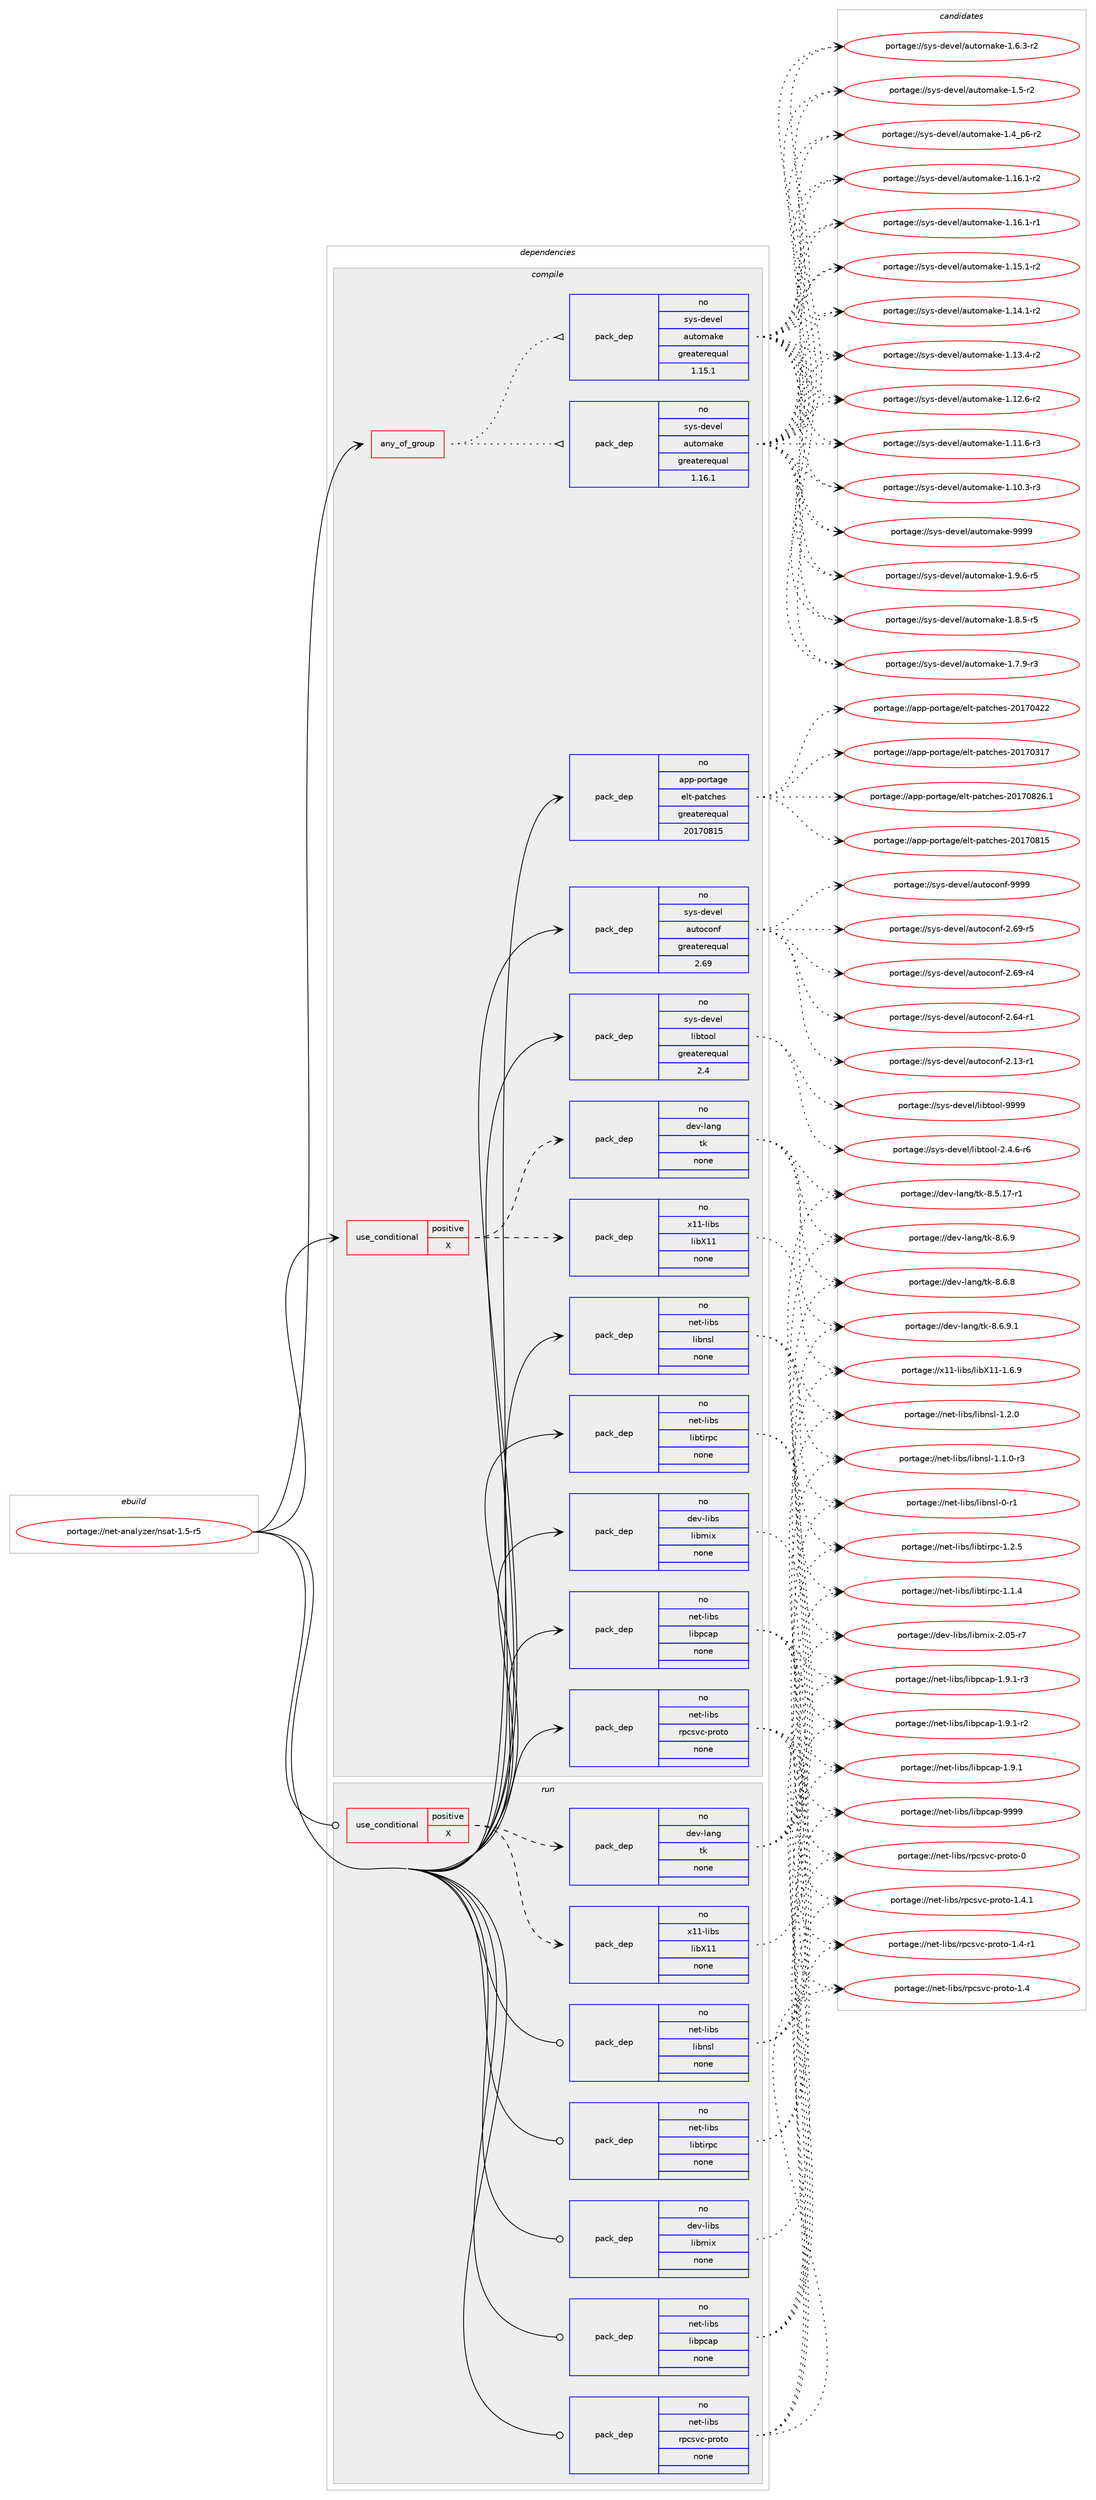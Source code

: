 digraph prolog {

# *************
# Graph options
# *************

newrank=true;
concentrate=true;
compound=true;
graph [rankdir=LR,fontname=Helvetica,fontsize=10,ranksep=1.5];#, ranksep=2.5, nodesep=0.2];
edge  [arrowhead=vee];
node  [fontname=Helvetica,fontsize=10];

# **********
# The ebuild
# **********

subgraph cluster_leftcol {
color=gray;
rank=same;
label=<<i>ebuild</i>>;
id [label="portage://net-analyzer/nsat-1.5-r5", color=red, width=4, href="../net-analyzer/nsat-1.5-r5.svg"];
}

# ****************
# The dependencies
# ****************

subgraph cluster_midcol {
color=gray;
label=<<i>dependencies</i>>;
subgraph cluster_compile {
fillcolor="#eeeeee";
style=filled;
label=<<i>compile</i>>;
subgraph any1614 {
dependency90482 [label=<<TABLE BORDER="0" CELLBORDER="1" CELLSPACING="0" CELLPADDING="4"><TR><TD CELLPADDING="10">any_of_group</TD></TR></TABLE>>, shape=none, color=red];subgraph pack69058 {
dependency90483 [label=<<TABLE BORDER="0" CELLBORDER="1" CELLSPACING="0" CELLPADDING="4" WIDTH="220"><TR><TD ROWSPAN="6" CELLPADDING="30">pack_dep</TD></TR><TR><TD WIDTH="110">no</TD></TR><TR><TD>sys-devel</TD></TR><TR><TD>automake</TD></TR><TR><TD>greaterequal</TD></TR><TR><TD>1.16.1</TD></TR></TABLE>>, shape=none, color=blue];
}
dependency90482:e -> dependency90483:w [weight=20,style="dotted",arrowhead="oinv"];
subgraph pack69059 {
dependency90484 [label=<<TABLE BORDER="0" CELLBORDER="1" CELLSPACING="0" CELLPADDING="4" WIDTH="220"><TR><TD ROWSPAN="6" CELLPADDING="30">pack_dep</TD></TR><TR><TD WIDTH="110">no</TD></TR><TR><TD>sys-devel</TD></TR><TR><TD>automake</TD></TR><TR><TD>greaterequal</TD></TR><TR><TD>1.15.1</TD></TR></TABLE>>, shape=none, color=blue];
}
dependency90482:e -> dependency90484:w [weight=20,style="dotted",arrowhead="oinv"];
}
id:e -> dependency90482:w [weight=20,style="solid",arrowhead="vee"];
subgraph cond19734 {
dependency90485 [label=<<TABLE BORDER="0" CELLBORDER="1" CELLSPACING="0" CELLPADDING="4"><TR><TD ROWSPAN="3" CELLPADDING="10">use_conditional</TD></TR><TR><TD>positive</TD></TR><TR><TD>X</TD></TR></TABLE>>, shape=none, color=red];
subgraph pack69060 {
dependency90486 [label=<<TABLE BORDER="0" CELLBORDER="1" CELLSPACING="0" CELLPADDING="4" WIDTH="220"><TR><TD ROWSPAN="6" CELLPADDING="30">pack_dep</TD></TR><TR><TD WIDTH="110">no</TD></TR><TR><TD>dev-lang</TD></TR><TR><TD>tk</TD></TR><TR><TD>none</TD></TR><TR><TD></TD></TR></TABLE>>, shape=none, color=blue];
}
dependency90485:e -> dependency90486:w [weight=20,style="dashed",arrowhead="vee"];
subgraph pack69061 {
dependency90487 [label=<<TABLE BORDER="0" CELLBORDER="1" CELLSPACING="0" CELLPADDING="4" WIDTH="220"><TR><TD ROWSPAN="6" CELLPADDING="30">pack_dep</TD></TR><TR><TD WIDTH="110">no</TD></TR><TR><TD>x11-libs</TD></TR><TR><TD>libX11</TD></TR><TR><TD>none</TD></TR><TR><TD></TD></TR></TABLE>>, shape=none, color=blue];
}
dependency90485:e -> dependency90487:w [weight=20,style="dashed",arrowhead="vee"];
}
id:e -> dependency90485:w [weight=20,style="solid",arrowhead="vee"];
subgraph pack69062 {
dependency90488 [label=<<TABLE BORDER="0" CELLBORDER="1" CELLSPACING="0" CELLPADDING="4" WIDTH="220"><TR><TD ROWSPAN="6" CELLPADDING="30">pack_dep</TD></TR><TR><TD WIDTH="110">no</TD></TR><TR><TD>app-portage</TD></TR><TR><TD>elt-patches</TD></TR><TR><TD>greaterequal</TD></TR><TR><TD>20170815</TD></TR></TABLE>>, shape=none, color=blue];
}
id:e -> dependency90488:w [weight=20,style="solid",arrowhead="vee"];
subgraph pack69063 {
dependency90489 [label=<<TABLE BORDER="0" CELLBORDER="1" CELLSPACING="0" CELLPADDING="4" WIDTH="220"><TR><TD ROWSPAN="6" CELLPADDING="30">pack_dep</TD></TR><TR><TD WIDTH="110">no</TD></TR><TR><TD>dev-libs</TD></TR><TR><TD>libmix</TD></TR><TR><TD>none</TD></TR><TR><TD></TD></TR></TABLE>>, shape=none, color=blue];
}
id:e -> dependency90489:w [weight=20,style="solid",arrowhead="vee"];
subgraph pack69064 {
dependency90490 [label=<<TABLE BORDER="0" CELLBORDER="1" CELLSPACING="0" CELLPADDING="4" WIDTH="220"><TR><TD ROWSPAN="6" CELLPADDING="30">pack_dep</TD></TR><TR><TD WIDTH="110">no</TD></TR><TR><TD>net-libs</TD></TR><TR><TD>libnsl</TD></TR><TR><TD>none</TD></TR><TR><TD></TD></TR></TABLE>>, shape=none, color=blue];
}
id:e -> dependency90490:w [weight=20,style="solid",arrowhead="vee"];
subgraph pack69065 {
dependency90491 [label=<<TABLE BORDER="0" CELLBORDER="1" CELLSPACING="0" CELLPADDING="4" WIDTH="220"><TR><TD ROWSPAN="6" CELLPADDING="30">pack_dep</TD></TR><TR><TD WIDTH="110">no</TD></TR><TR><TD>net-libs</TD></TR><TR><TD>libpcap</TD></TR><TR><TD>none</TD></TR><TR><TD></TD></TR></TABLE>>, shape=none, color=blue];
}
id:e -> dependency90491:w [weight=20,style="solid",arrowhead="vee"];
subgraph pack69066 {
dependency90492 [label=<<TABLE BORDER="0" CELLBORDER="1" CELLSPACING="0" CELLPADDING="4" WIDTH="220"><TR><TD ROWSPAN="6" CELLPADDING="30">pack_dep</TD></TR><TR><TD WIDTH="110">no</TD></TR><TR><TD>net-libs</TD></TR><TR><TD>libtirpc</TD></TR><TR><TD>none</TD></TR><TR><TD></TD></TR></TABLE>>, shape=none, color=blue];
}
id:e -> dependency90492:w [weight=20,style="solid",arrowhead="vee"];
subgraph pack69067 {
dependency90493 [label=<<TABLE BORDER="0" CELLBORDER="1" CELLSPACING="0" CELLPADDING="4" WIDTH="220"><TR><TD ROWSPAN="6" CELLPADDING="30">pack_dep</TD></TR><TR><TD WIDTH="110">no</TD></TR><TR><TD>net-libs</TD></TR><TR><TD>rpcsvc-proto</TD></TR><TR><TD>none</TD></TR><TR><TD></TD></TR></TABLE>>, shape=none, color=blue];
}
id:e -> dependency90493:w [weight=20,style="solid",arrowhead="vee"];
subgraph pack69068 {
dependency90494 [label=<<TABLE BORDER="0" CELLBORDER="1" CELLSPACING="0" CELLPADDING="4" WIDTH="220"><TR><TD ROWSPAN="6" CELLPADDING="30">pack_dep</TD></TR><TR><TD WIDTH="110">no</TD></TR><TR><TD>sys-devel</TD></TR><TR><TD>autoconf</TD></TR><TR><TD>greaterequal</TD></TR><TR><TD>2.69</TD></TR></TABLE>>, shape=none, color=blue];
}
id:e -> dependency90494:w [weight=20,style="solid",arrowhead="vee"];
subgraph pack69069 {
dependency90495 [label=<<TABLE BORDER="0" CELLBORDER="1" CELLSPACING="0" CELLPADDING="4" WIDTH="220"><TR><TD ROWSPAN="6" CELLPADDING="30">pack_dep</TD></TR><TR><TD WIDTH="110">no</TD></TR><TR><TD>sys-devel</TD></TR><TR><TD>libtool</TD></TR><TR><TD>greaterequal</TD></TR><TR><TD>2.4</TD></TR></TABLE>>, shape=none, color=blue];
}
id:e -> dependency90495:w [weight=20,style="solid",arrowhead="vee"];
}
subgraph cluster_compileandrun {
fillcolor="#eeeeee";
style=filled;
label=<<i>compile and run</i>>;
}
subgraph cluster_run {
fillcolor="#eeeeee";
style=filled;
label=<<i>run</i>>;
subgraph cond19735 {
dependency90496 [label=<<TABLE BORDER="0" CELLBORDER="1" CELLSPACING="0" CELLPADDING="4"><TR><TD ROWSPAN="3" CELLPADDING="10">use_conditional</TD></TR><TR><TD>positive</TD></TR><TR><TD>X</TD></TR></TABLE>>, shape=none, color=red];
subgraph pack69070 {
dependency90497 [label=<<TABLE BORDER="0" CELLBORDER="1" CELLSPACING="0" CELLPADDING="4" WIDTH="220"><TR><TD ROWSPAN="6" CELLPADDING="30">pack_dep</TD></TR><TR><TD WIDTH="110">no</TD></TR><TR><TD>dev-lang</TD></TR><TR><TD>tk</TD></TR><TR><TD>none</TD></TR><TR><TD></TD></TR></TABLE>>, shape=none, color=blue];
}
dependency90496:e -> dependency90497:w [weight=20,style="dashed",arrowhead="vee"];
subgraph pack69071 {
dependency90498 [label=<<TABLE BORDER="0" CELLBORDER="1" CELLSPACING="0" CELLPADDING="4" WIDTH="220"><TR><TD ROWSPAN="6" CELLPADDING="30">pack_dep</TD></TR><TR><TD WIDTH="110">no</TD></TR><TR><TD>x11-libs</TD></TR><TR><TD>libX11</TD></TR><TR><TD>none</TD></TR><TR><TD></TD></TR></TABLE>>, shape=none, color=blue];
}
dependency90496:e -> dependency90498:w [weight=20,style="dashed",arrowhead="vee"];
}
id:e -> dependency90496:w [weight=20,style="solid",arrowhead="odot"];
subgraph pack69072 {
dependency90499 [label=<<TABLE BORDER="0" CELLBORDER="1" CELLSPACING="0" CELLPADDING="4" WIDTH="220"><TR><TD ROWSPAN="6" CELLPADDING="30">pack_dep</TD></TR><TR><TD WIDTH="110">no</TD></TR><TR><TD>dev-libs</TD></TR><TR><TD>libmix</TD></TR><TR><TD>none</TD></TR><TR><TD></TD></TR></TABLE>>, shape=none, color=blue];
}
id:e -> dependency90499:w [weight=20,style="solid",arrowhead="odot"];
subgraph pack69073 {
dependency90500 [label=<<TABLE BORDER="0" CELLBORDER="1" CELLSPACING="0" CELLPADDING="4" WIDTH="220"><TR><TD ROWSPAN="6" CELLPADDING="30">pack_dep</TD></TR><TR><TD WIDTH="110">no</TD></TR><TR><TD>net-libs</TD></TR><TR><TD>libnsl</TD></TR><TR><TD>none</TD></TR><TR><TD></TD></TR></TABLE>>, shape=none, color=blue];
}
id:e -> dependency90500:w [weight=20,style="solid",arrowhead="odot"];
subgraph pack69074 {
dependency90501 [label=<<TABLE BORDER="0" CELLBORDER="1" CELLSPACING="0" CELLPADDING="4" WIDTH="220"><TR><TD ROWSPAN="6" CELLPADDING="30">pack_dep</TD></TR><TR><TD WIDTH="110">no</TD></TR><TR><TD>net-libs</TD></TR><TR><TD>libpcap</TD></TR><TR><TD>none</TD></TR><TR><TD></TD></TR></TABLE>>, shape=none, color=blue];
}
id:e -> dependency90501:w [weight=20,style="solid",arrowhead="odot"];
subgraph pack69075 {
dependency90502 [label=<<TABLE BORDER="0" CELLBORDER="1" CELLSPACING="0" CELLPADDING="4" WIDTH="220"><TR><TD ROWSPAN="6" CELLPADDING="30">pack_dep</TD></TR><TR><TD WIDTH="110">no</TD></TR><TR><TD>net-libs</TD></TR><TR><TD>libtirpc</TD></TR><TR><TD>none</TD></TR><TR><TD></TD></TR></TABLE>>, shape=none, color=blue];
}
id:e -> dependency90502:w [weight=20,style="solid",arrowhead="odot"];
subgraph pack69076 {
dependency90503 [label=<<TABLE BORDER="0" CELLBORDER="1" CELLSPACING="0" CELLPADDING="4" WIDTH="220"><TR><TD ROWSPAN="6" CELLPADDING="30">pack_dep</TD></TR><TR><TD WIDTH="110">no</TD></TR><TR><TD>net-libs</TD></TR><TR><TD>rpcsvc-proto</TD></TR><TR><TD>none</TD></TR><TR><TD></TD></TR></TABLE>>, shape=none, color=blue];
}
id:e -> dependency90503:w [weight=20,style="solid",arrowhead="odot"];
}
}

# **************
# The candidates
# **************

subgraph cluster_choices {
rank=same;
color=gray;
label=<<i>candidates</i>>;

subgraph choice69058 {
color=black;
nodesep=1;
choice115121115451001011181011084797117116111109971071014557575757 [label="portage://sys-devel/automake-9999", color=red, width=4,href="../sys-devel/automake-9999.svg"];
choice115121115451001011181011084797117116111109971071014549465746544511453 [label="portage://sys-devel/automake-1.9.6-r5", color=red, width=4,href="../sys-devel/automake-1.9.6-r5.svg"];
choice115121115451001011181011084797117116111109971071014549465646534511453 [label="portage://sys-devel/automake-1.8.5-r5", color=red, width=4,href="../sys-devel/automake-1.8.5-r5.svg"];
choice115121115451001011181011084797117116111109971071014549465546574511451 [label="portage://sys-devel/automake-1.7.9-r3", color=red, width=4,href="../sys-devel/automake-1.7.9-r3.svg"];
choice115121115451001011181011084797117116111109971071014549465446514511450 [label="portage://sys-devel/automake-1.6.3-r2", color=red, width=4,href="../sys-devel/automake-1.6.3-r2.svg"];
choice11512111545100101118101108479711711611110997107101454946534511450 [label="portage://sys-devel/automake-1.5-r2", color=red, width=4,href="../sys-devel/automake-1.5-r2.svg"];
choice115121115451001011181011084797117116111109971071014549465295112544511450 [label="portage://sys-devel/automake-1.4_p6-r2", color=red, width=4,href="../sys-devel/automake-1.4_p6-r2.svg"];
choice11512111545100101118101108479711711611110997107101454946495446494511450 [label="portage://sys-devel/automake-1.16.1-r2", color=red, width=4,href="../sys-devel/automake-1.16.1-r2.svg"];
choice11512111545100101118101108479711711611110997107101454946495446494511449 [label="portage://sys-devel/automake-1.16.1-r1", color=red, width=4,href="../sys-devel/automake-1.16.1-r1.svg"];
choice11512111545100101118101108479711711611110997107101454946495346494511450 [label="portage://sys-devel/automake-1.15.1-r2", color=red, width=4,href="../sys-devel/automake-1.15.1-r2.svg"];
choice11512111545100101118101108479711711611110997107101454946495246494511450 [label="portage://sys-devel/automake-1.14.1-r2", color=red, width=4,href="../sys-devel/automake-1.14.1-r2.svg"];
choice11512111545100101118101108479711711611110997107101454946495146524511450 [label="portage://sys-devel/automake-1.13.4-r2", color=red, width=4,href="../sys-devel/automake-1.13.4-r2.svg"];
choice11512111545100101118101108479711711611110997107101454946495046544511450 [label="portage://sys-devel/automake-1.12.6-r2", color=red, width=4,href="../sys-devel/automake-1.12.6-r2.svg"];
choice11512111545100101118101108479711711611110997107101454946494946544511451 [label="portage://sys-devel/automake-1.11.6-r3", color=red, width=4,href="../sys-devel/automake-1.11.6-r3.svg"];
choice11512111545100101118101108479711711611110997107101454946494846514511451 [label="portage://sys-devel/automake-1.10.3-r3", color=red, width=4,href="../sys-devel/automake-1.10.3-r3.svg"];
dependency90483:e -> choice115121115451001011181011084797117116111109971071014557575757:w [style=dotted,weight="100"];
dependency90483:e -> choice115121115451001011181011084797117116111109971071014549465746544511453:w [style=dotted,weight="100"];
dependency90483:e -> choice115121115451001011181011084797117116111109971071014549465646534511453:w [style=dotted,weight="100"];
dependency90483:e -> choice115121115451001011181011084797117116111109971071014549465546574511451:w [style=dotted,weight="100"];
dependency90483:e -> choice115121115451001011181011084797117116111109971071014549465446514511450:w [style=dotted,weight="100"];
dependency90483:e -> choice11512111545100101118101108479711711611110997107101454946534511450:w [style=dotted,weight="100"];
dependency90483:e -> choice115121115451001011181011084797117116111109971071014549465295112544511450:w [style=dotted,weight="100"];
dependency90483:e -> choice11512111545100101118101108479711711611110997107101454946495446494511450:w [style=dotted,weight="100"];
dependency90483:e -> choice11512111545100101118101108479711711611110997107101454946495446494511449:w [style=dotted,weight="100"];
dependency90483:e -> choice11512111545100101118101108479711711611110997107101454946495346494511450:w [style=dotted,weight="100"];
dependency90483:e -> choice11512111545100101118101108479711711611110997107101454946495246494511450:w [style=dotted,weight="100"];
dependency90483:e -> choice11512111545100101118101108479711711611110997107101454946495146524511450:w [style=dotted,weight="100"];
dependency90483:e -> choice11512111545100101118101108479711711611110997107101454946495046544511450:w [style=dotted,weight="100"];
dependency90483:e -> choice11512111545100101118101108479711711611110997107101454946494946544511451:w [style=dotted,weight="100"];
dependency90483:e -> choice11512111545100101118101108479711711611110997107101454946494846514511451:w [style=dotted,weight="100"];
}
subgraph choice69059 {
color=black;
nodesep=1;
choice115121115451001011181011084797117116111109971071014557575757 [label="portage://sys-devel/automake-9999", color=red, width=4,href="../sys-devel/automake-9999.svg"];
choice115121115451001011181011084797117116111109971071014549465746544511453 [label="portage://sys-devel/automake-1.9.6-r5", color=red, width=4,href="../sys-devel/automake-1.9.6-r5.svg"];
choice115121115451001011181011084797117116111109971071014549465646534511453 [label="portage://sys-devel/automake-1.8.5-r5", color=red, width=4,href="../sys-devel/automake-1.8.5-r5.svg"];
choice115121115451001011181011084797117116111109971071014549465546574511451 [label="portage://sys-devel/automake-1.7.9-r3", color=red, width=4,href="../sys-devel/automake-1.7.9-r3.svg"];
choice115121115451001011181011084797117116111109971071014549465446514511450 [label="portage://sys-devel/automake-1.6.3-r2", color=red, width=4,href="../sys-devel/automake-1.6.3-r2.svg"];
choice11512111545100101118101108479711711611110997107101454946534511450 [label="portage://sys-devel/automake-1.5-r2", color=red, width=4,href="../sys-devel/automake-1.5-r2.svg"];
choice115121115451001011181011084797117116111109971071014549465295112544511450 [label="portage://sys-devel/automake-1.4_p6-r2", color=red, width=4,href="../sys-devel/automake-1.4_p6-r2.svg"];
choice11512111545100101118101108479711711611110997107101454946495446494511450 [label="portage://sys-devel/automake-1.16.1-r2", color=red, width=4,href="../sys-devel/automake-1.16.1-r2.svg"];
choice11512111545100101118101108479711711611110997107101454946495446494511449 [label="portage://sys-devel/automake-1.16.1-r1", color=red, width=4,href="../sys-devel/automake-1.16.1-r1.svg"];
choice11512111545100101118101108479711711611110997107101454946495346494511450 [label="portage://sys-devel/automake-1.15.1-r2", color=red, width=4,href="../sys-devel/automake-1.15.1-r2.svg"];
choice11512111545100101118101108479711711611110997107101454946495246494511450 [label="portage://sys-devel/automake-1.14.1-r2", color=red, width=4,href="../sys-devel/automake-1.14.1-r2.svg"];
choice11512111545100101118101108479711711611110997107101454946495146524511450 [label="portage://sys-devel/automake-1.13.4-r2", color=red, width=4,href="../sys-devel/automake-1.13.4-r2.svg"];
choice11512111545100101118101108479711711611110997107101454946495046544511450 [label="portage://sys-devel/automake-1.12.6-r2", color=red, width=4,href="../sys-devel/automake-1.12.6-r2.svg"];
choice11512111545100101118101108479711711611110997107101454946494946544511451 [label="portage://sys-devel/automake-1.11.6-r3", color=red, width=4,href="../sys-devel/automake-1.11.6-r3.svg"];
choice11512111545100101118101108479711711611110997107101454946494846514511451 [label="portage://sys-devel/automake-1.10.3-r3", color=red, width=4,href="../sys-devel/automake-1.10.3-r3.svg"];
dependency90484:e -> choice115121115451001011181011084797117116111109971071014557575757:w [style=dotted,weight="100"];
dependency90484:e -> choice115121115451001011181011084797117116111109971071014549465746544511453:w [style=dotted,weight="100"];
dependency90484:e -> choice115121115451001011181011084797117116111109971071014549465646534511453:w [style=dotted,weight="100"];
dependency90484:e -> choice115121115451001011181011084797117116111109971071014549465546574511451:w [style=dotted,weight="100"];
dependency90484:e -> choice115121115451001011181011084797117116111109971071014549465446514511450:w [style=dotted,weight="100"];
dependency90484:e -> choice11512111545100101118101108479711711611110997107101454946534511450:w [style=dotted,weight="100"];
dependency90484:e -> choice115121115451001011181011084797117116111109971071014549465295112544511450:w [style=dotted,weight="100"];
dependency90484:e -> choice11512111545100101118101108479711711611110997107101454946495446494511450:w [style=dotted,weight="100"];
dependency90484:e -> choice11512111545100101118101108479711711611110997107101454946495446494511449:w [style=dotted,weight="100"];
dependency90484:e -> choice11512111545100101118101108479711711611110997107101454946495346494511450:w [style=dotted,weight="100"];
dependency90484:e -> choice11512111545100101118101108479711711611110997107101454946495246494511450:w [style=dotted,weight="100"];
dependency90484:e -> choice11512111545100101118101108479711711611110997107101454946495146524511450:w [style=dotted,weight="100"];
dependency90484:e -> choice11512111545100101118101108479711711611110997107101454946495046544511450:w [style=dotted,weight="100"];
dependency90484:e -> choice11512111545100101118101108479711711611110997107101454946494946544511451:w [style=dotted,weight="100"];
dependency90484:e -> choice11512111545100101118101108479711711611110997107101454946494846514511451:w [style=dotted,weight="100"];
}
subgraph choice69060 {
color=black;
nodesep=1;
choice1001011184510897110103471161074556465446574649 [label="portage://dev-lang/tk-8.6.9.1", color=red, width=4,href="../dev-lang/tk-8.6.9.1.svg"];
choice100101118451089711010347116107455646544657 [label="portage://dev-lang/tk-8.6.9", color=red, width=4,href="../dev-lang/tk-8.6.9.svg"];
choice100101118451089711010347116107455646544656 [label="portage://dev-lang/tk-8.6.8", color=red, width=4,href="../dev-lang/tk-8.6.8.svg"];
choice100101118451089711010347116107455646534649554511449 [label="portage://dev-lang/tk-8.5.17-r1", color=red, width=4,href="../dev-lang/tk-8.5.17-r1.svg"];
dependency90486:e -> choice1001011184510897110103471161074556465446574649:w [style=dotted,weight="100"];
dependency90486:e -> choice100101118451089711010347116107455646544657:w [style=dotted,weight="100"];
dependency90486:e -> choice100101118451089711010347116107455646544656:w [style=dotted,weight="100"];
dependency90486:e -> choice100101118451089711010347116107455646534649554511449:w [style=dotted,weight="100"];
}
subgraph choice69061 {
color=black;
nodesep=1;
choice120494945108105981154710810598884949454946544657 [label="portage://x11-libs/libX11-1.6.9", color=red, width=4,href="../x11-libs/libX11-1.6.9.svg"];
dependency90487:e -> choice120494945108105981154710810598884949454946544657:w [style=dotted,weight="100"];
}
subgraph choice69062 {
color=black;
nodesep=1;
choice971121124511211111411697103101471011081164511297116991041011154550484955485650544649 [label="portage://app-portage/elt-patches-20170826.1", color=red, width=4,href="../app-portage/elt-patches-20170826.1.svg"];
choice97112112451121111141169710310147101108116451129711699104101115455048495548564953 [label="portage://app-portage/elt-patches-20170815", color=red, width=4,href="../app-portage/elt-patches-20170815.svg"];
choice97112112451121111141169710310147101108116451129711699104101115455048495548525050 [label="portage://app-portage/elt-patches-20170422", color=red, width=4,href="../app-portage/elt-patches-20170422.svg"];
choice97112112451121111141169710310147101108116451129711699104101115455048495548514955 [label="portage://app-portage/elt-patches-20170317", color=red, width=4,href="../app-portage/elt-patches-20170317.svg"];
dependency90488:e -> choice971121124511211111411697103101471011081164511297116991041011154550484955485650544649:w [style=dotted,weight="100"];
dependency90488:e -> choice97112112451121111141169710310147101108116451129711699104101115455048495548564953:w [style=dotted,weight="100"];
dependency90488:e -> choice97112112451121111141169710310147101108116451129711699104101115455048495548525050:w [style=dotted,weight="100"];
dependency90488:e -> choice97112112451121111141169710310147101108116451129711699104101115455048495548514955:w [style=dotted,weight="100"];
}
subgraph choice69063 {
color=black;
nodesep=1;
choice1001011184510810598115471081059810910512045504648534511455 [label="portage://dev-libs/libmix-2.05-r7", color=red, width=4,href="../dev-libs/libmix-2.05-r7.svg"];
dependency90489:e -> choice1001011184510810598115471081059810910512045504648534511455:w [style=dotted,weight="100"];
}
subgraph choice69064 {
color=black;
nodesep=1;
choice11010111645108105981154710810598110115108454946504648 [label="portage://net-libs/libnsl-1.2.0", color=red, width=4,href="../net-libs/libnsl-1.2.0.svg"];
choice110101116451081059811547108105981101151084549464946484511451 [label="portage://net-libs/libnsl-1.1.0-r3", color=red, width=4,href="../net-libs/libnsl-1.1.0-r3.svg"];
choice1101011164510810598115471081059811011510845484511449 [label="portage://net-libs/libnsl-0-r1", color=red, width=4,href="../net-libs/libnsl-0-r1.svg"];
dependency90490:e -> choice11010111645108105981154710810598110115108454946504648:w [style=dotted,weight="100"];
dependency90490:e -> choice110101116451081059811547108105981101151084549464946484511451:w [style=dotted,weight="100"];
dependency90490:e -> choice1101011164510810598115471081059811011510845484511449:w [style=dotted,weight="100"];
}
subgraph choice69065 {
color=black;
nodesep=1;
choice1101011164510810598115471081059811299971124557575757 [label="portage://net-libs/libpcap-9999", color=red, width=4,href="../net-libs/libpcap-9999.svg"];
choice1101011164510810598115471081059811299971124549465746494511451 [label="portage://net-libs/libpcap-1.9.1-r3", color=red, width=4,href="../net-libs/libpcap-1.9.1-r3.svg"];
choice1101011164510810598115471081059811299971124549465746494511450 [label="portage://net-libs/libpcap-1.9.1-r2", color=red, width=4,href="../net-libs/libpcap-1.9.1-r2.svg"];
choice110101116451081059811547108105981129997112454946574649 [label="portage://net-libs/libpcap-1.9.1", color=red, width=4,href="../net-libs/libpcap-1.9.1.svg"];
dependency90491:e -> choice1101011164510810598115471081059811299971124557575757:w [style=dotted,weight="100"];
dependency90491:e -> choice1101011164510810598115471081059811299971124549465746494511451:w [style=dotted,weight="100"];
dependency90491:e -> choice1101011164510810598115471081059811299971124549465746494511450:w [style=dotted,weight="100"];
dependency90491:e -> choice110101116451081059811547108105981129997112454946574649:w [style=dotted,weight="100"];
}
subgraph choice69066 {
color=black;
nodesep=1;
choice1101011164510810598115471081059811610511411299454946504653 [label="portage://net-libs/libtirpc-1.2.5", color=red, width=4,href="../net-libs/libtirpc-1.2.5.svg"];
choice1101011164510810598115471081059811610511411299454946494652 [label="portage://net-libs/libtirpc-1.1.4", color=red, width=4,href="../net-libs/libtirpc-1.1.4.svg"];
dependency90492:e -> choice1101011164510810598115471081059811610511411299454946504653:w [style=dotted,weight="100"];
dependency90492:e -> choice1101011164510810598115471081059811610511411299454946494652:w [style=dotted,weight="100"];
}
subgraph choice69067 {
color=black;
nodesep=1;
choice110101116451081059811547114112991151189945112114111116111454946524649 [label="portage://net-libs/rpcsvc-proto-1.4.1", color=red, width=4,href="../net-libs/rpcsvc-proto-1.4.1.svg"];
choice110101116451081059811547114112991151189945112114111116111454946524511449 [label="portage://net-libs/rpcsvc-proto-1.4-r1", color=red, width=4,href="../net-libs/rpcsvc-proto-1.4-r1.svg"];
choice11010111645108105981154711411299115118994511211411111611145494652 [label="portage://net-libs/rpcsvc-proto-1.4", color=red, width=4,href="../net-libs/rpcsvc-proto-1.4.svg"];
choice1101011164510810598115471141129911511899451121141111161114548 [label="portage://net-libs/rpcsvc-proto-0", color=red, width=4,href="../net-libs/rpcsvc-proto-0.svg"];
dependency90493:e -> choice110101116451081059811547114112991151189945112114111116111454946524649:w [style=dotted,weight="100"];
dependency90493:e -> choice110101116451081059811547114112991151189945112114111116111454946524511449:w [style=dotted,weight="100"];
dependency90493:e -> choice11010111645108105981154711411299115118994511211411111611145494652:w [style=dotted,weight="100"];
dependency90493:e -> choice1101011164510810598115471141129911511899451121141111161114548:w [style=dotted,weight="100"];
}
subgraph choice69068 {
color=black;
nodesep=1;
choice115121115451001011181011084797117116111991111101024557575757 [label="portage://sys-devel/autoconf-9999", color=red, width=4,href="../sys-devel/autoconf-9999.svg"];
choice1151211154510010111810110847971171161119911111010245504654574511453 [label="portage://sys-devel/autoconf-2.69-r5", color=red, width=4,href="../sys-devel/autoconf-2.69-r5.svg"];
choice1151211154510010111810110847971171161119911111010245504654574511452 [label="portage://sys-devel/autoconf-2.69-r4", color=red, width=4,href="../sys-devel/autoconf-2.69-r4.svg"];
choice1151211154510010111810110847971171161119911111010245504654524511449 [label="portage://sys-devel/autoconf-2.64-r1", color=red, width=4,href="../sys-devel/autoconf-2.64-r1.svg"];
choice1151211154510010111810110847971171161119911111010245504649514511449 [label="portage://sys-devel/autoconf-2.13-r1", color=red, width=4,href="../sys-devel/autoconf-2.13-r1.svg"];
dependency90494:e -> choice115121115451001011181011084797117116111991111101024557575757:w [style=dotted,weight="100"];
dependency90494:e -> choice1151211154510010111810110847971171161119911111010245504654574511453:w [style=dotted,weight="100"];
dependency90494:e -> choice1151211154510010111810110847971171161119911111010245504654574511452:w [style=dotted,weight="100"];
dependency90494:e -> choice1151211154510010111810110847971171161119911111010245504654524511449:w [style=dotted,weight="100"];
dependency90494:e -> choice1151211154510010111810110847971171161119911111010245504649514511449:w [style=dotted,weight="100"];
}
subgraph choice69069 {
color=black;
nodesep=1;
choice1151211154510010111810110847108105981161111111084557575757 [label="portage://sys-devel/libtool-9999", color=red, width=4,href="../sys-devel/libtool-9999.svg"];
choice1151211154510010111810110847108105981161111111084550465246544511454 [label="portage://sys-devel/libtool-2.4.6-r6", color=red, width=4,href="../sys-devel/libtool-2.4.6-r6.svg"];
dependency90495:e -> choice1151211154510010111810110847108105981161111111084557575757:w [style=dotted,weight="100"];
dependency90495:e -> choice1151211154510010111810110847108105981161111111084550465246544511454:w [style=dotted,weight="100"];
}
subgraph choice69070 {
color=black;
nodesep=1;
choice1001011184510897110103471161074556465446574649 [label="portage://dev-lang/tk-8.6.9.1", color=red, width=4,href="../dev-lang/tk-8.6.9.1.svg"];
choice100101118451089711010347116107455646544657 [label="portage://dev-lang/tk-8.6.9", color=red, width=4,href="../dev-lang/tk-8.6.9.svg"];
choice100101118451089711010347116107455646544656 [label="portage://dev-lang/tk-8.6.8", color=red, width=4,href="../dev-lang/tk-8.6.8.svg"];
choice100101118451089711010347116107455646534649554511449 [label="portage://dev-lang/tk-8.5.17-r1", color=red, width=4,href="../dev-lang/tk-8.5.17-r1.svg"];
dependency90497:e -> choice1001011184510897110103471161074556465446574649:w [style=dotted,weight="100"];
dependency90497:e -> choice100101118451089711010347116107455646544657:w [style=dotted,weight="100"];
dependency90497:e -> choice100101118451089711010347116107455646544656:w [style=dotted,weight="100"];
dependency90497:e -> choice100101118451089711010347116107455646534649554511449:w [style=dotted,weight="100"];
}
subgraph choice69071 {
color=black;
nodesep=1;
choice120494945108105981154710810598884949454946544657 [label="portage://x11-libs/libX11-1.6.9", color=red, width=4,href="../x11-libs/libX11-1.6.9.svg"];
dependency90498:e -> choice120494945108105981154710810598884949454946544657:w [style=dotted,weight="100"];
}
subgraph choice69072 {
color=black;
nodesep=1;
choice1001011184510810598115471081059810910512045504648534511455 [label="portage://dev-libs/libmix-2.05-r7", color=red, width=4,href="../dev-libs/libmix-2.05-r7.svg"];
dependency90499:e -> choice1001011184510810598115471081059810910512045504648534511455:w [style=dotted,weight="100"];
}
subgraph choice69073 {
color=black;
nodesep=1;
choice11010111645108105981154710810598110115108454946504648 [label="portage://net-libs/libnsl-1.2.0", color=red, width=4,href="../net-libs/libnsl-1.2.0.svg"];
choice110101116451081059811547108105981101151084549464946484511451 [label="portage://net-libs/libnsl-1.1.0-r3", color=red, width=4,href="../net-libs/libnsl-1.1.0-r3.svg"];
choice1101011164510810598115471081059811011510845484511449 [label="portage://net-libs/libnsl-0-r1", color=red, width=4,href="../net-libs/libnsl-0-r1.svg"];
dependency90500:e -> choice11010111645108105981154710810598110115108454946504648:w [style=dotted,weight="100"];
dependency90500:e -> choice110101116451081059811547108105981101151084549464946484511451:w [style=dotted,weight="100"];
dependency90500:e -> choice1101011164510810598115471081059811011510845484511449:w [style=dotted,weight="100"];
}
subgraph choice69074 {
color=black;
nodesep=1;
choice1101011164510810598115471081059811299971124557575757 [label="portage://net-libs/libpcap-9999", color=red, width=4,href="../net-libs/libpcap-9999.svg"];
choice1101011164510810598115471081059811299971124549465746494511451 [label="portage://net-libs/libpcap-1.9.1-r3", color=red, width=4,href="../net-libs/libpcap-1.9.1-r3.svg"];
choice1101011164510810598115471081059811299971124549465746494511450 [label="portage://net-libs/libpcap-1.9.1-r2", color=red, width=4,href="../net-libs/libpcap-1.9.1-r2.svg"];
choice110101116451081059811547108105981129997112454946574649 [label="portage://net-libs/libpcap-1.9.1", color=red, width=4,href="../net-libs/libpcap-1.9.1.svg"];
dependency90501:e -> choice1101011164510810598115471081059811299971124557575757:w [style=dotted,weight="100"];
dependency90501:e -> choice1101011164510810598115471081059811299971124549465746494511451:w [style=dotted,weight="100"];
dependency90501:e -> choice1101011164510810598115471081059811299971124549465746494511450:w [style=dotted,weight="100"];
dependency90501:e -> choice110101116451081059811547108105981129997112454946574649:w [style=dotted,weight="100"];
}
subgraph choice69075 {
color=black;
nodesep=1;
choice1101011164510810598115471081059811610511411299454946504653 [label="portage://net-libs/libtirpc-1.2.5", color=red, width=4,href="../net-libs/libtirpc-1.2.5.svg"];
choice1101011164510810598115471081059811610511411299454946494652 [label="portage://net-libs/libtirpc-1.1.4", color=red, width=4,href="../net-libs/libtirpc-1.1.4.svg"];
dependency90502:e -> choice1101011164510810598115471081059811610511411299454946504653:w [style=dotted,weight="100"];
dependency90502:e -> choice1101011164510810598115471081059811610511411299454946494652:w [style=dotted,weight="100"];
}
subgraph choice69076 {
color=black;
nodesep=1;
choice110101116451081059811547114112991151189945112114111116111454946524649 [label="portage://net-libs/rpcsvc-proto-1.4.1", color=red, width=4,href="../net-libs/rpcsvc-proto-1.4.1.svg"];
choice110101116451081059811547114112991151189945112114111116111454946524511449 [label="portage://net-libs/rpcsvc-proto-1.4-r1", color=red, width=4,href="../net-libs/rpcsvc-proto-1.4-r1.svg"];
choice11010111645108105981154711411299115118994511211411111611145494652 [label="portage://net-libs/rpcsvc-proto-1.4", color=red, width=4,href="../net-libs/rpcsvc-proto-1.4.svg"];
choice1101011164510810598115471141129911511899451121141111161114548 [label="portage://net-libs/rpcsvc-proto-0", color=red, width=4,href="../net-libs/rpcsvc-proto-0.svg"];
dependency90503:e -> choice110101116451081059811547114112991151189945112114111116111454946524649:w [style=dotted,weight="100"];
dependency90503:e -> choice110101116451081059811547114112991151189945112114111116111454946524511449:w [style=dotted,weight="100"];
dependency90503:e -> choice11010111645108105981154711411299115118994511211411111611145494652:w [style=dotted,weight="100"];
dependency90503:e -> choice1101011164510810598115471141129911511899451121141111161114548:w [style=dotted,weight="100"];
}
}

}
